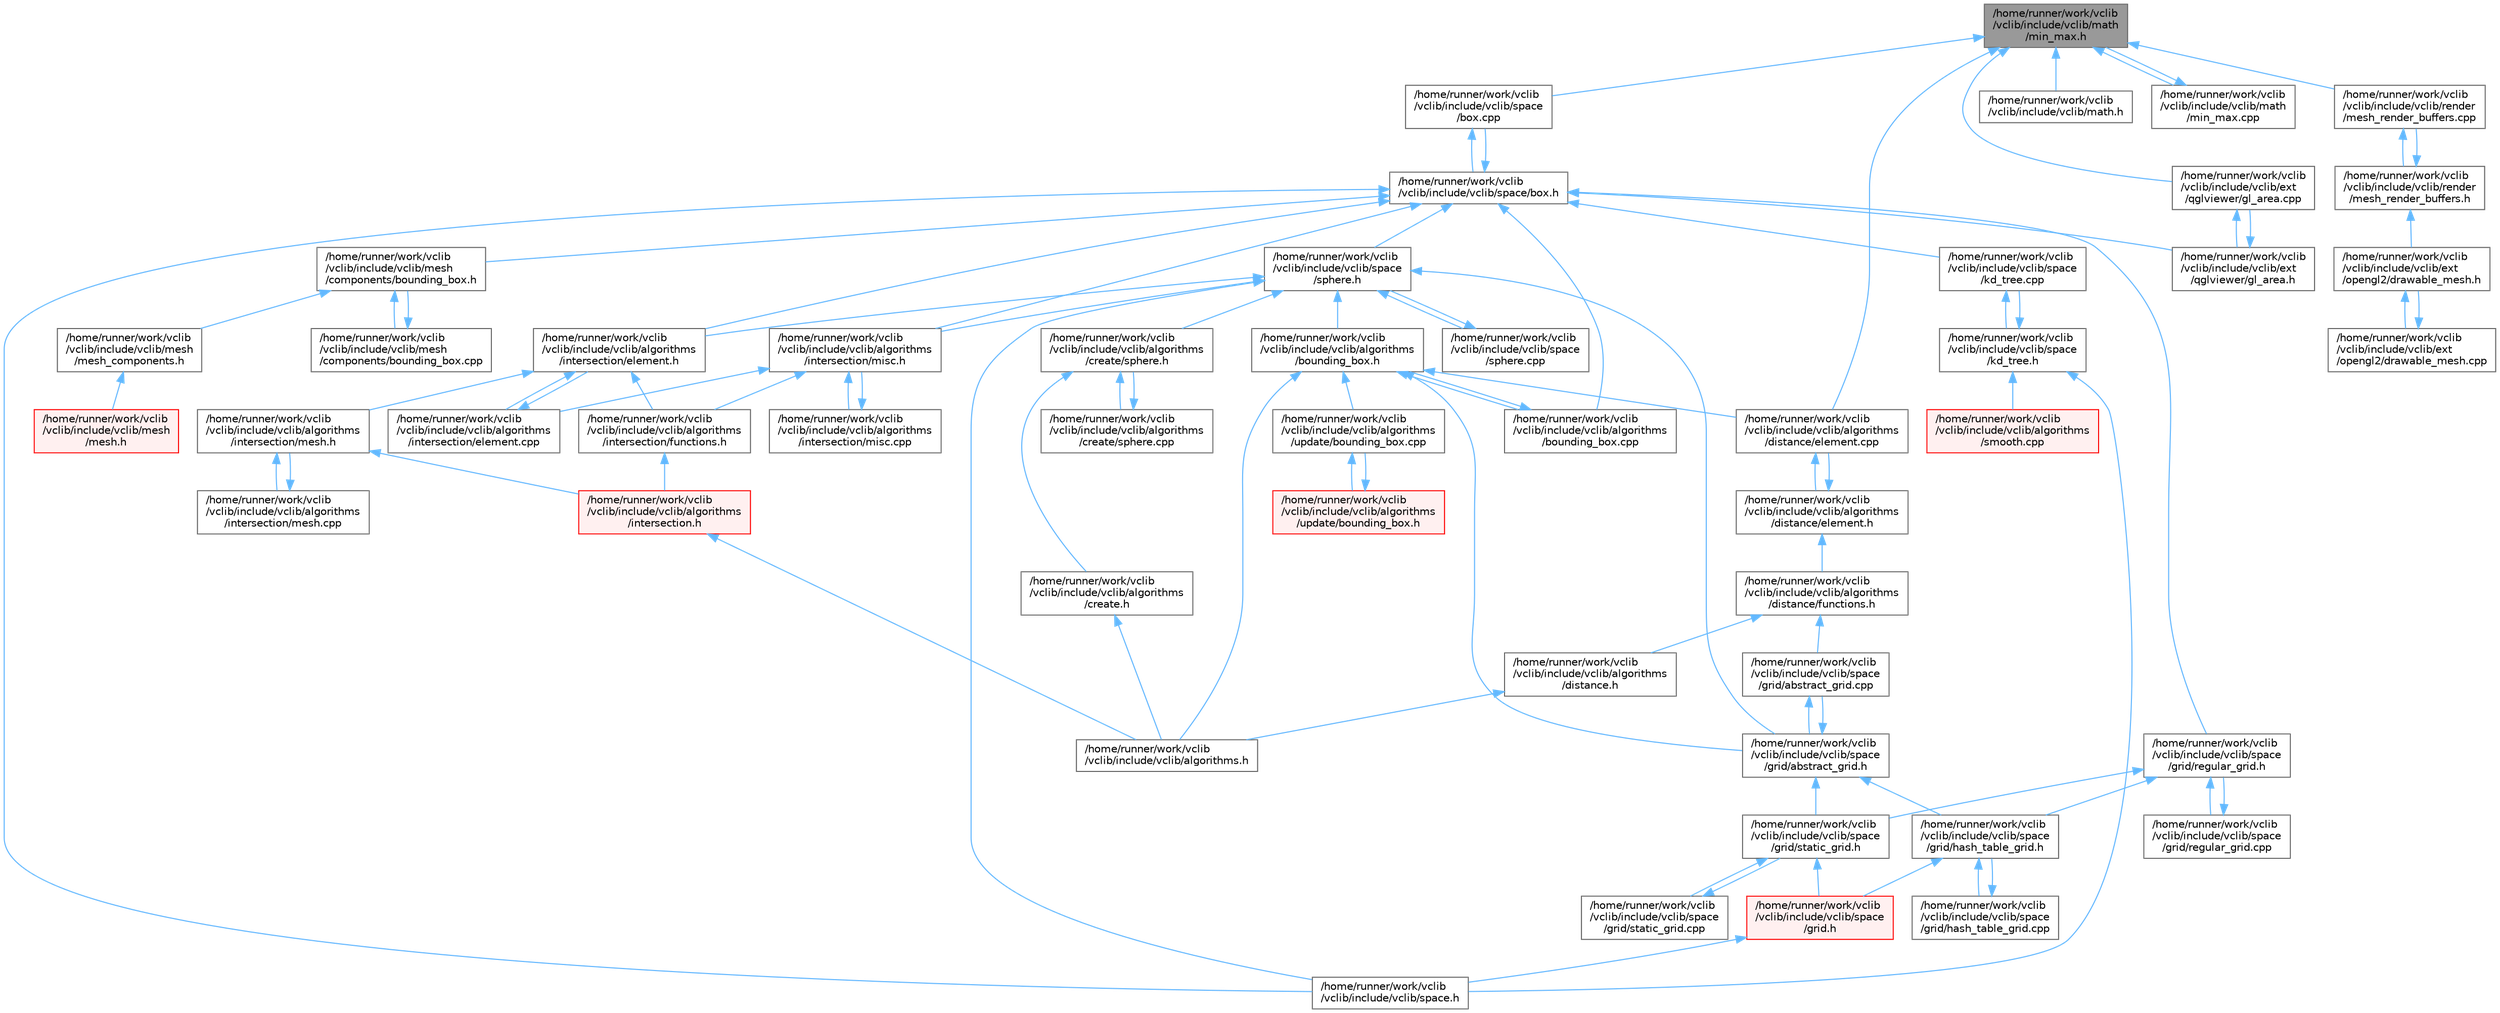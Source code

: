 digraph "/home/runner/work/vclib/vclib/include/vclib/math/min_max.h"
{
 // LATEX_PDF_SIZE
  bgcolor="transparent";
  edge [fontname=Helvetica,fontsize=10,labelfontname=Helvetica,labelfontsize=10];
  node [fontname=Helvetica,fontsize=10,shape=box,height=0.2,width=0.4];
  Node1 [label="/home/runner/work/vclib\l/vclib/include/vclib/math\l/min_max.h",height=0.2,width=0.4,color="gray40", fillcolor="grey60", style="filled", fontcolor="black",tooltip=" "];
  Node1 -> Node2 [dir="back",color="steelblue1",style="solid"];
  Node2 [label="/home/runner/work/vclib\l/vclib/include/vclib/algorithms\l/distance/element.cpp",height=0.2,width=0.4,color="grey40", fillcolor="white", style="filled",URL="$algorithms_2distance_2element_8cpp.html",tooltip=" "];
  Node2 -> Node3 [dir="back",color="steelblue1",style="solid"];
  Node3 [label="/home/runner/work/vclib\l/vclib/include/vclib/algorithms\l/distance/element.h",height=0.2,width=0.4,color="grey40", fillcolor="white", style="filled",URL="$algorithms_2distance_2element_8h.html",tooltip=" "];
  Node3 -> Node2 [dir="back",color="steelblue1",style="solid"];
  Node3 -> Node4 [dir="back",color="steelblue1",style="solid"];
  Node4 [label="/home/runner/work/vclib\l/vclib/include/vclib/algorithms\l/distance/functions.h",height=0.2,width=0.4,color="grey40", fillcolor="white", style="filled",URL="$distance_2functions_8h.html",tooltip=" "];
  Node4 -> Node5 [dir="back",color="steelblue1",style="solid"];
  Node5 [label="/home/runner/work/vclib\l/vclib/include/vclib/algorithms\l/distance.h",height=0.2,width=0.4,color="grey40", fillcolor="white", style="filled",URL="$distance_8h.html",tooltip=" "];
  Node5 -> Node6 [dir="back",color="steelblue1",style="solid"];
  Node6 [label="/home/runner/work/vclib\l/vclib/include/vclib/algorithms.h",height=0.2,width=0.4,color="grey40", fillcolor="white", style="filled",URL="$algorithms_8h.html",tooltip=" "];
  Node4 -> Node7 [dir="back",color="steelblue1",style="solid"];
  Node7 [label="/home/runner/work/vclib\l/vclib/include/vclib/space\l/grid/abstract_grid.cpp",height=0.2,width=0.4,color="grey40", fillcolor="white", style="filled",URL="$abstract__grid_8cpp.html",tooltip=" "];
  Node7 -> Node8 [dir="back",color="steelblue1",style="solid"];
  Node8 [label="/home/runner/work/vclib\l/vclib/include/vclib/space\l/grid/abstract_grid.h",height=0.2,width=0.4,color="grey40", fillcolor="white", style="filled",URL="$abstract__grid_8h.html",tooltip=" "];
  Node8 -> Node7 [dir="back",color="steelblue1",style="solid"];
  Node8 -> Node9 [dir="back",color="steelblue1",style="solid"];
  Node9 [label="/home/runner/work/vclib\l/vclib/include/vclib/space\l/grid/hash_table_grid.h",height=0.2,width=0.4,color="grey40", fillcolor="white", style="filled",URL="$hash__table__grid_8h.html",tooltip=" "];
  Node9 -> Node10 [dir="back",color="steelblue1",style="solid"];
  Node10 [label="/home/runner/work/vclib\l/vclib/include/vclib/space\l/grid.h",height=0.2,width=0.4,color="red", fillcolor="#FFF0F0", style="filled",URL="$grid_8h.html",tooltip=" "];
  Node10 -> Node16 [dir="back",color="steelblue1",style="solid"];
  Node16 [label="/home/runner/work/vclib\l/vclib/include/vclib/space.h",height=0.2,width=0.4,color="grey40", fillcolor="white", style="filled",URL="$space_8h.html",tooltip=" "];
  Node9 -> Node17 [dir="back",color="steelblue1",style="solid"];
  Node17 [label="/home/runner/work/vclib\l/vclib/include/vclib/space\l/grid/hash_table_grid.cpp",height=0.2,width=0.4,color="grey40", fillcolor="white", style="filled",URL="$hash__table__grid_8cpp.html",tooltip=" "];
  Node17 -> Node9 [dir="back",color="steelblue1",style="solid"];
  Node8 -> Node18 [dir="back",color="steelblue1",style="solid"];
  Node18 [label="/home/runner/work/vclib\l/vclib/include/vclib/space\l/grid/static_grid.h",height=0.2,width=0.4,color="grey40", fillcolor="white", style="filled",URL="$static__grid_8h.html",tooltip=" "];
  Node18 -> Node10 [dir="back",color="steelblue1",style="solid"];
  Node18 -> Node19 [dir="back",color="steelblue1",style="solid"];
  Node19 [label="/home/runner/work/vclib\l/vclib/include/vclib/space\l/grid/static_grid.cpp",height=0.2,width=0.4,color="grey40", fillcolor="white", style="filled",URL="$static__grid_8cpp.html",tooltip=" "];
  Node19 -> Node18 [dir="back",color="steelblue1",style="solid"];
  Node1 -> Node20 [dir="back",color="steelblue1",style="solid"];
  Node20 [label="/home/runner/work/vclib\l/vclib/include/vclib/ext\l/qglviewer/gl_area.cpp",height=0.2,width=0.4,color="grey40", fillcolor="white", style="filled",URL="$gl__area_8cpp.html",tooltip=" "];
  Node20 -> Node21 [dir="back",color="steelblue1",style="solid"];
  Node21 [label="/home/runner/work/vclib\l/vclib/include/vclib/ext\l/qglviewer/gl_area.h",height=0.2,width=0.4,color="grey40", fillcolor="white", style="filled",URL="$gl__area_8h.html",tooltip=" "];
  Node21 -> Node20 [dir="back",color="steelblue1",style="solid"];
  Node1 -> Node22 [dir="back",color="steelblue1",style="solid"];
  Node22 [label="/home/runner/work/vclib\l/vclib/include/vclib/math.h",height=0.2,width=0.4,color="grey40", fillcolor="white", style="filled",URL="$math_8h.html",tooltip=" "];
  Node1 -> Node23 [dir="back",color="steelblue1",style="solid"];
  Node23 [label="/home/runner/work/vclib\l/vclib/include/vclib/math\l/min_max.cpp",height=0.2,width=0.4,color="grey40", fillcolor="white", style="filled",URL="$min__max_8cpp.html",tooltip=" "];
  Node23 -> Node1 [dir="back",color="steelblue1",style="solid"];
  Node1 -> Node24 [dir="back",color="steelblue1",style="solid"];
  Node24 [label="/home/runner/work/vclib\l/vclib/include/vclib/render\l/mesh_render_buffers.cpp",height=0.2,width=0.4,color="grey40", fillcolor="white", style="filled",URL="$mesh__render__buffers_8cpp.html",tooltip=" "];
  Node24 -> Node25 [dir="back",color="steelblue1",style="solid"];
  Node25 [label="/home/runner/work/vclib\l/vclib/include/vclib/render\l/mesh_render_buffers.h",height=0.2,width=0.4,color="grey40", fillcolor="white", style="filled",URL="$mesh__render__buffers_8h.html",tooltip=" "];
  Node25 -> Node26 [dir="back",color="steelblue1",style="solid"];
  Node26 [label="/home/runner/work/vclib\l/vclib/include/vclib/ext\l/opengl2/drawable_mesh.h",height=0.2,width=0.4,color="grey40", fillcolor="white", style="filled",URL="$drawable__mesh_8h.html",tooltip=" "];
  Node26 -> Node27 [dir="back",color="steelblue1",style="solid"];
  Node27 [label="/home/runner/work/vclib\l/vclib/include/vclib/ext\l/opengl2/drawable_mesh.cpp",height=0.2,width=0.4,color="grey40", fillcolor="white", style="filled",URL="$drawable__mesh_8cpp.html",tooltip=" "];
  Node27 -> Node26 [dir="back",color="steelblue1",style="solid"];
  Node25 -> Node24 [dir="back",color="steelblue1",style="solid"];
  Node1 -> Node28 [dir="back",color="steelblue1",style="solid"];
  Node28 [label="/home/runner/work/vclib\l/vclib/include/vclib/space\l/box.cpp",height=0.2,width=0.4,color="grey40", fillcolor="white", style="filled",URL="$box_8cpp.html",tooltip=" "];
  Node28 -> Node29 [dir="back",color="steelblue1",style="solid"];
  Node29 [label="/home/runner/work/vclib\l/vclib/include/vclib/space/box.h",height=0.2,width=0.4,color="grey40", fillcolor="white", style="filled",URL="$space_2box_8h.html",tooltip=" "];
  Node29 -> Node30 [dir="back",color="steelblue1",style="solid"];
  Node30 [label="/home/runner/work/vclib\l/vclib/include/vclib/algorithms\l/bounding_box.cpp",height=0.2,width=0.4,color="grey40", fillcolor="white", style="filled",URL="$algorithms_2bounding__box_8cpp.html",tooltip=" "];
  Node30 -> Node31 [dir="back",color="steelblue1",style="solid"];
  Node31 [label="/home/runner/work/vclib\l/vclib/include/vclib/algorithms\l/bounding_box.h",height=0.2,width=0.4,color="grey40", fillcolor="white", style="filled",URL="$algorithms_2bounding__box_8h.html",tooltip=" "];
  Node31 -> Node6 [dir="back",color="steelblue1",style="solid"];
  Node31 -> Node30 [dir="back",color="steelblue1",style="solid"];
  Node31 -> Node2 [dir="back",color="steelblue1",style="solid"];
  Node31 -> Node32 [dir="back",color="steelblue1",style="solid"];
  Node32 [label="/home/runner/work/vclib\l/vclib/include/vclib/algorithms\l/update/bounding_box.cpp",height=0.2,width=0.4,color="grey40", fillcolor="white", style="filled",URL="$algorithms_2update_2bounding__box_8cpp.html",tooltip=" "];
  Node32 -> Node33 [dir="back",color="steelblue1",style="solid"];
  Node33 [label="/home/runner/work/vclib\l/vclib/include/vclib/algorithms\l/update/bounding_box.h",height=0.2,width=0.4,color="red", fillcolor="#FFF0F0", style="filled",URL="$algorithms_2update_2bounding__box_8h.html",tooltip=" "];
  Node33 -> Node32 [dir="back",color="steelblue1",style="solid"];
  Node31 -> Node8 [dir="back",color="steelblue1",style="solid"];
  Node29 -> Node34 [dir="back",color="steelblue1",style="solid"];
  Node34 [label="/home/runner/work/vclib\l/vclib/include/vclib/algorithms\l/intersection/element.h",height=0.2,width=0.4,color="grey40", fillcolor="white", style="filled",URL="$algorithms_2intersection_2element_8h.html",tooltip=" "];
  Node34 -> Node35 [dir="back",color="steelblue1",style="solid"];
  Node35 [label="/home/runner/work/vclib\l/vclib/include/vclib/algorithms\l/intersection/element.cpp",height=0.2,width=0.4,color="grey40", fillcolor="white", style="filled",URL="$algorithms_2intersection_2element_8cpp.html",tooltip=" "];
  Node35 -> Node34 [dir="back",color="steelblue1",style="solid"];
  Node34 -> Node36 [dir="back",color="steelblue1",style="solid"];
  Node36 [label="/home/runner/work/vclib\l/vclib/include/vclib/algorithms\l/intersection/functions.h",height=0.2,width=0.4,color="grey40", fillcolor="white", style="filled",URL="$intersection_2functions_8h.html",tooltip=" "];
  Node36 -> Node37 [dir="back",color="steelblue1",style="solid"];
  Node37 [label="/home/runner/work/vclib\l/vclib/include/vclib/algorithms\l/intersection.h",height=0.2,width=0.4,color="red", fillcolor="#FFF0F0", style="filled",URL="$intersection_8h.html",tooltip=" "];
  Node37 -> Node6 [dir="back",color="steelblue1",style="solid"];
  Node34 -> Node38 [dir="back",color="steelblue1",style="solid"];
  Node38 [label="/home/runner/work/vclib\l/vclib/include/vclib/algorithms\l/intersection/mesh.h",height=0.2,width=0.4,color="grey40", fillcolor="white", style="filled",URL="$algorithms_2intersection_2mesh_8h.html",tooltip=" "];
  Node38 -> Node37 [dir="back",color="steelblue1",style="solid"];
  Node38 -> Node39 [dir="back",color="steelblue1",style="solid"];
  Node39 [label="/home/runner/work/vclib\l/vclib/include/vclib/algorithms\l/intersection/mesh.cpp",height=0.2,width=0.4,color="grey40", fillcolor="white", style="filled",URL="$algorithms_2intersection_2mesh_8cpp.html",tooltip=" "];
  Node39 -> Node38 [dir="back",color="steelblue1",style="solid"];
  Node29 -> Node40 [dir="back",color="steelblue1",style="solid"];
  Node40 [label="/home/runner/work/vclib\l/vclib/include/vclib/algorithms\l/intersection/misc.h",height=0.2,width=0.4,color="grey40", fillcolor="white", style="filled",URL="$intersection_2misc_8h.html",tooltip=" "];
  Node40 -> Node35 [dir="back",color="steelblue1",style="solid"];
  Node40 -> Node36 [dir="back",color="steelblue1",style="solid"];
  Node40 -> Node41 [dir="back",color="steelblue1",style="solid"];
  Node41 [label="/home/runner/work/vclib\l/vclib/include/vclib/algorithms\l/intersection/misc.cpp",height=0.2,width=0.4,color="grey40", fillcolor="white", style="filled",URL="$intersection_2misc_8cpp.html",tooltip=" "];
  Node41 -> Node40 [dir="back",color="steelblue1",style="solid"];
  Node29 -> Node21 [dir="back",color="steelblue1",style="solid"];
  Node29 -> Node42 [dir="back",color="steelblue1",style="solid"];
  Node42 [label="/home/runner/work/vclib\l/vclib/include/vclib/mesh\l/components/bounding_box.h",height=0.2,width=0.4,color="grey40", fillcolor="white", style="filled",URL="$mesh_2components_2bounding__box_8h.html",tooltip=" "];
  Node42 -> Node43 [dir="back",color="steelblue1",style="solid"];
  Node43 [label="/home/runner/work/vclib\l/vclib/include/vclib/mesh\l/components/bounding_box.cpp",height=0.2,width=0.4,color="grey40", fillcolor="white", style="filled",URL="$mesh_2components_2bounding__box_8cpp.html",tooltip=" "];
  Node43 -> Node42 [dir="back",color="steelblue1",style="solid"];
  Node42 -> Node44 [dir="back",color="steelblue1",style="solid"];
  Node44 [label="/home/runner/work/vclib\l/vclib/include/vclib/mesh\l/mesh_components.h",height=0.2,width=0.4,color="grey40", fillcolor="white", style="filled",URL="$mesh__components_8h.html",tooltip=" "];
  Node44 -> Node45 [dir="back",color="steelblue1",style="solid"];
  Node45 [label="/home/runner/work/vclib\l/vclib/include/vclib/mesh\l/mesh.h",height=0.2,width=0.4,color="red", fillcolor="#FFF0F0", style="filled",URL="$mesh_2mesh_8h.html",tooltip=" "];
  Node29 -> Node16 [dir="back",color="steelblue1",style="solid"];
  Node29 -> Node28 [dir="back",color="steelblue1",style="solid"];
  Node29 -> Node57 [dir="back",color="steelblue1",style="solid"];
  Node57 [label="/home/runner/work/vclib\l/vclib/include/vclib/space\l/grid/regular_grid.h",height=0.2,width=0.4,color="grey40", fillcolor="white", style="filled",URL="$regular__grid_8h.html",tooltip=" "];
  Node57 -> Node9 [dir="back",color="steelblue1",style="solid"];
  Node57 -> Node58 [dir="back",color="steelblue1",style="solid"];
  Node58 [label="/home/runner/work/vclib\l/vclib/include/vclib/space\l/grid/regular_grid.cpp",height=0.2,width=0.4,color="grey40", fillcolor="white", style="filled",URL="$regular__grid_8cpp.html",tooltip=" "];
  Node58 -> Node57 [dir="back",color="steelblue1",style="solid"];
  Node57 -> Node18 [dir="back",color="steelblue1",style="solid"];
  Node29 -> Node59 [dir="back",color="steelblue1",style="solid"];
  Node59 [label="/home/runner/work/vclib\l/vclib/include/vclib/space\l/kd_tree.cpp",height=0.2,width=0.4,color="grey40", fillcolor="white", style="filled",URL="$kd__tree_8cpp.html",tooltip=" "];
  Node59 -> Node60 [dir="back",color="steelblue1",style="solid"];
  Node60 [label="/home/runner/work/vclib\l/vclib/include/vclib/space\l/kd_tree.h",height=0.2,width=0.4,color="grey40", fillcolor="white", style="filled",URL="$kd__tree_8h.html",tooltip=" "];
  Node60 -> Node61 [dir="back",color="steelblue1",style="solid"];
  Node61 [label="/home/runner/work/vclib\l/vclib/include/vclib/algorithms\l/smooth.cpp",height=0.2,width=0.4,color="red", fillcolor="#FFF0F0", style="filled",URL="$smooth_8cpp.html",tooltip=" "];
  Node60 -> Node16 [dir="back",color="steelblue1",style="solid"];
  Node60 -> Node59 [dir="back",color="steelblue1",style="solid"];
  Node29 -> Node63 [dir="back",color="steelblue1",style="solid"];
  Node63 [label="/home/runner/work/vclib\l/vclib/include/vclib/space\l/sphere.h",height=0.2,width=0.4,color="grey40", fillcolor="white", style="filled",URL="$space_2sphere_8h.html",tooltip=" "];
  Node63 -> Node31 [dir="back",color="steelblue1",style="solid"];
  Node63 -> Node64 [dir="back",color="steelblue1",style="solid"];
  Node64 [label="/home/runner/work/vclib\l/vclib/include/vclib/algorithms\l/create/sphere.h",height=0.2,width=0.4,color="grey40", fillcolor="white", style="filled",URL="$algorithms_2create_2sphere_8h.html",tooltip=" "];
  Node64 -> Node56 [dir="back",color="steelblue1",style="solid"];
  Node56 [label="/home/runner/work/vclib\l/vclib/include/vclib/algorithms\l/create.h",height=0.2,width=0.4,color="grey40", fillcolor="white", style="filled",URL="$create_8h.html",tooltip=" "];
  Node56 -> Node6 [dir="back",color="steelblue1",style="solid"];
  Node64 -> Node65 [dir="back",color="steelblue1",style="solid"];
  Node65 [label="/home/runner/work/vclib\l/vclib/include/vclib/algorithms\l/create/sphere.cpp",height=0.2,width=0.4,color="grey40", fillcolor="white", style="filled",URL="$algorithms_2create_2sphere_8cpp.html",tooltip=" "];
  Node65 -> Node64 [dir="back",color="steelblue1",style="solid"];
  Node63 -> Node34 [dir="back",color="steelblue1",style="solid"];
  Node63 -> Node40 [dir="back",color="steelblue1",style="solid"];
  Node63 -> Node16 [dir="back",color="steelblue1",style="solid"];
  Node63 -> Node8 [dir="back",color="steelblue1",style="solid"];
  Node63 -> Node66 [dir="back",color="steelblue1",style="solid"];
  Node66 [label="/home/runner/work/vclib\l/vclib/include/vclib/space\l/sphere.cpp",height=0.2,width=0.4,color="grey40", fillcolor="white", style="filled",URL="$space_2sphere_8cpp.html",tooltip=" "];
  Node66 -> Node63 [dir="back",color="steelblue1",style="solid"];
}
